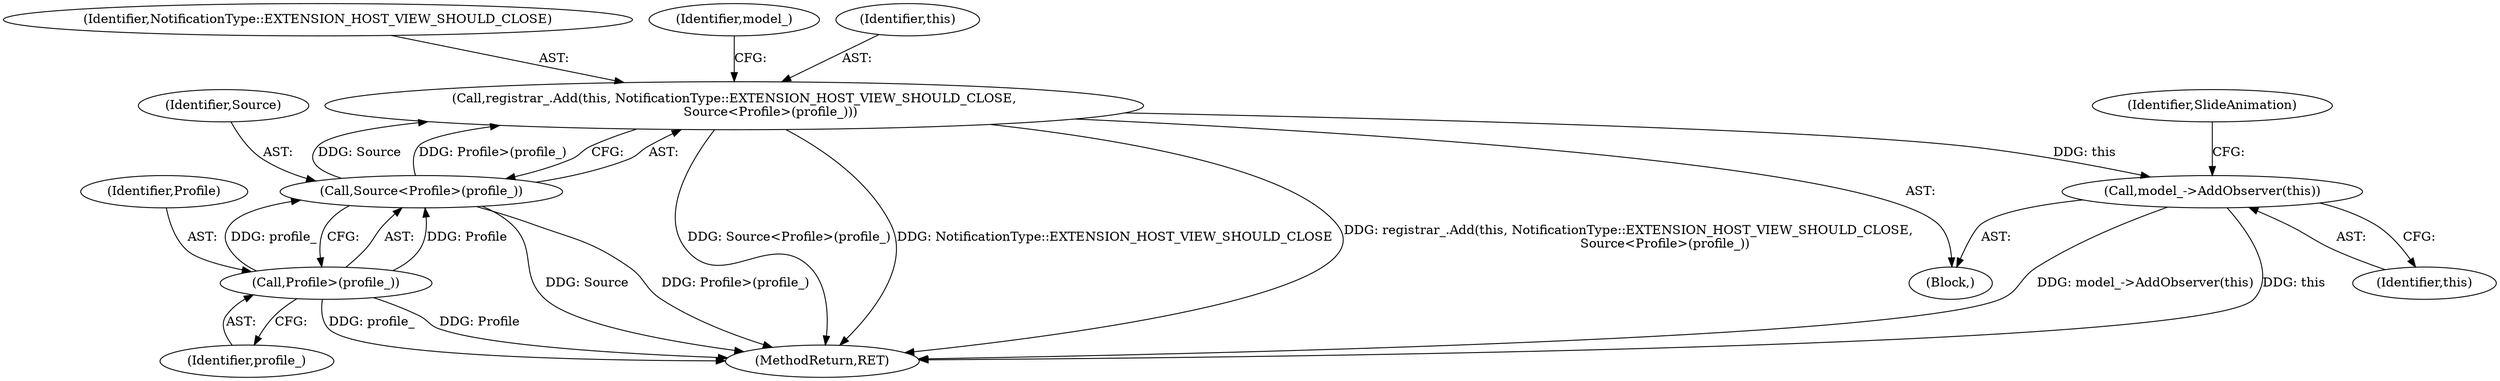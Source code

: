 digraph "1_Chrome_4afa45dfbf11e9334e63aef002cd854ec86f6d44_1@del" {
"1000126" [label="(Call,model_->AddObserver(this))"];
"1000115" [label="(Call,registrar_.Add(this, NotificationType::EXTENSION_HOST_VIEW_SHOULD_CLOSE,\n                  Source<Profile>(profile_)))"];
"1000118" [label="(Call,Source<Profile>(profile_))"];
"1000120" [label="(Call,Profile>(profile_))"];
"1000117" [label="(Identifier,NotificationType::EXTENSION_HOST_VIEW_SHOULD_CLOSE)"];
"1000130" [label="(Identifier,SlideAnimation)"];
"1000124" [label="(Identifier,model_)"];
"1000104" [label="(Block,)"];
"1000120" [label="(Call,Profile>(profile_))"];
"1000122" [label="(Identifier,profile_)"];
"1000121" [label="(Identifier,Profile)"];
"1000171" [label="(MethodReturn,RET)"];
"1000127" [label="(Identifier,this)"];
"1000115" [label="(Call,registrar_.Add(this, NotificationType::EXTENSION_HOST_VIEW_SHOULD_CLOSE,\n                  Source<Profile>(profile_)))"];
"1000118" [label="(Call,Source<Profile>(profile_))"];
"1000119" [label="(Identifier,Source)"];
"1000116" [label="(Identifier,this)"];
"1000126" [label="(Call,model_->AddObserver(this))"];
"1000126" -> "1000104"  [label="AST: "];
"1000126" -> "1000127"  [label="CFG: "];
"1000127" -> "1000126"  [label="AST: "];
"1000130" -> "1000126"  [label="CFG: "];
"1000126" -> "1000171"  [label="DDG: model_->AddObserver(this)"];
"1000126" -> "1000171"  [label="DDG: this"];
"1000115" -> "1000126"  [label="DDG: this"];
"1000115" -> "1000104"  [label="AST: "];
"1000115" -> "1000118"  [label="CFG: "];
"1000116" -> "1000115"  [label="AST: "];
"1000117" -> "1000115"  [label="AST: "];
"1000118" -> "1000115"  [label="AST: "];
"1000124" -> "1000115"  [label="CFG: "];
"1000115" -> "1000171"  [label="DDG: Source<Profile>(profile_)"];
"1000115" -> "1000171"  [label="DDG: NotificationType::EXTENSION_HOST_VIEW_SHOULD_CLOSE"];
"1000115" -> "1000171"  [label="DDG: registrar_.Add(this, NotificationType::EXTENSION_HOST_VIEW_SHOULD_CLOSE,\n                  Source<Profile>(profile_))"];
"1000118" -> "1000115"  [label="DDG: Source"];
"1000118" -> "1000115"  [label="DDG: Profile>(profile_)"];
"1000118" -> "1000120"  [label="CFG: "];
"1000119" -> "1000118"  [label="AST: "];
"1000120" -> "1000118"  [label="AST: "];
"1000118" -> "1000171"  [label="DDG: Source"];
"1000118" -> "1000171"  [label="DDG: Profile>(profile_)"];
"1000120" -> "1000118"  [label="DDG: Profile"];
"1000120" -> "1000118"  [label="DDG: profile_"];
"1000120" -> "1000122"  [label="CFG: "];
"1000121" -> "1000120"  [label="AST: "];
"1000122" -> "1000120"  [label="AST: "];
"1000120" -> "1000171"  [label="DDG: Profile"];
"1000120" -> "1000171"  [label="DDG: profile_"];
}
